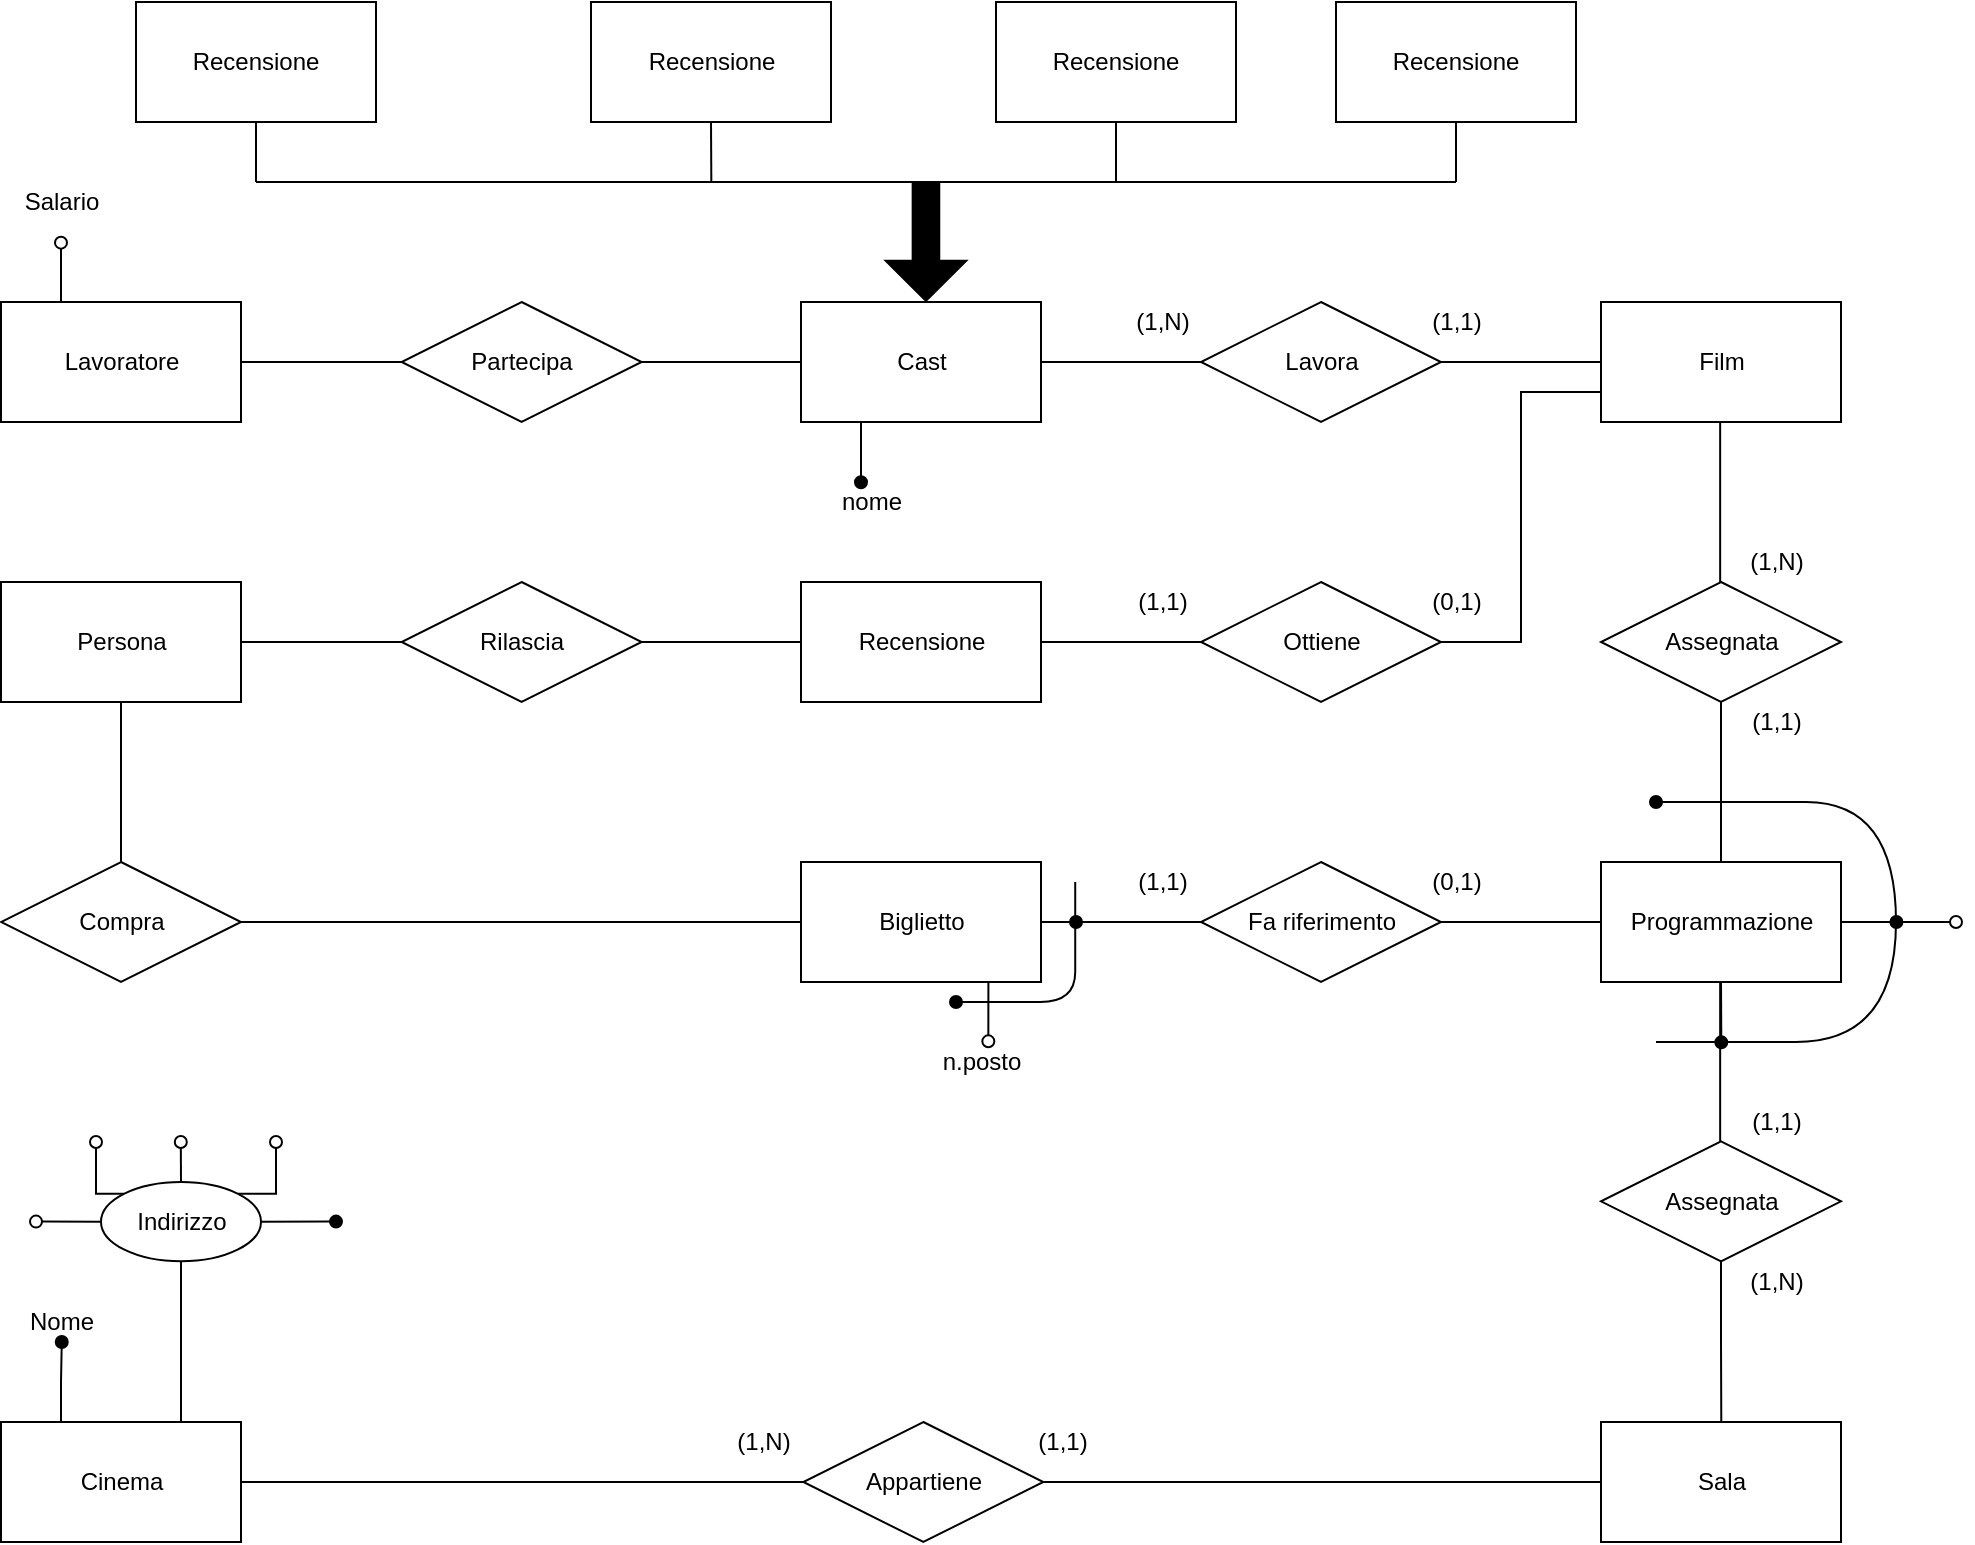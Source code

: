 <mxfile version="12.4.2" type="github" pages="1">
  <diagram id="SxVCvDRjUEHPkxnFhpnD" name="Page-1">
    <mxGraphModel dx="1177" dy="1293" grid="1" gridSize="10" guides="1" tooltips="1" connect="1" arrows="1" fold="1" page="1" pageScale="1" pageWidth="1169" pageHeight="827" math="0" shadow="0">
      <root>
        <mxCell id="0"/>
        <mxCell id="1" parent="0"/>
        <mxCell id="8wB98f5tJk7npL21OONF-5" style="edgeStyle=orthogonalEdgeStyle;rounded=0;orthogonalLoop=1;jettySize=auto;html=1;exitX=0.75;exitY=1;exitDx=0;exitDy=0;endArrow=oval;endFill=0;" parent="1" source="8wB98f5tJk7npL21OONF-1" edge="1">
          <mxGeometry relative="1" as="geometry">
            <mxPoint x="616.167" y="539.667" as="targetPoint"/>
          </mxGeometry>
        </mxCell>
        <mxCell id="8wB98f5tJk7npL21OONF-8" style="edgeStyle=orthogonalEdgeStyle;rounded=0;orthogonalLoop=1;jettySize=auto;html=1;exitX=1;exitY=0.5;exitDx=0;exitDy=0;entryX=0;entryY=0.5;entryDx=0;entryDy=0;endArrow=none;endFill=0;" parent="1" source="8wB98f5tJk7npL21OONF-1" target="8wB98f5tJk7npL21OONF-7" edge="1">
          <mxGeometry relative="1" as="geometry"/>
        </mxCell>
        <mxCell id="zS0oxWJzYQvJp2sohlHS-26" style="edgeStyle=orthogonalEdgeStyle;rounded=0;orthogonalLoop=1;jettySize=auto;html=1;exitX=1;exitY=0.5;exitDx=0;exitDy=0;startArrow=none;startFill=0;endArrow=oval;endFill=1;" parent="1" source="8wB98f5tJk7npL21OONF-1" edge="1">
          <mxGeometry relative="1" as="geometry">
            <mxPoint x="660" y="480" as="targetPoint"/>
            <Array as="points">
              <mxPoint x="660" y="480"/>
              <mxPoint x="660" y="480"/>
            </Array>
          </mxGeometry>
        </mxCell>
        <mxCell id="8wB98f5tJk7npL21OONF-1" value="Biglietto" style="rounded=0;whiteSpace=wrap;html=1;" parent="1" vertex="1">
          <mxGeometry x="522.5" y="450" width="120" height="60" as="geometry"/>
        </mxCell>
        <mxCell id="8wB98f5tJk7npL21OONF-6" value="n.posto" style="text;html=1;strokeColor=none;fillColor=none;align=center;verticalAlign=middle;whiteSpace=wrap;rounded=0;" parent="1" vertex="1">
          <mxGeometry x="592.5" y="540" width="40" height="20" as="geometry"/>
        </mxCell>
        <mxCell id="8wB98f5tJk7npL21OONF-10" style="edgeStyle=orthogonalEdgeStyle;rounded=0;orthogonalLoop=1;jettySize=auto;html=1;exitX=1;exitY=0.5;exitDx=0;exitDy=0;entryX=0;entryY=0.5;entryDx=0;entryDy=0;endArrow=none;endFill=0;" parent="1" source="8wB98f5tJk7npL21OONF-7" target="8wB98f5tJk7npL21OONF-9" edge="1">
          <mxGeometry relative="1" as="geometry"/>
        </mxCell>
        <mxCell id="8wB98f5tJk7npL21OONF-7" value="Fa riferimento" style="rhombus;whiteSpace=wrap;html=1;" parent="1" vertex="1">
          <mxGeometry x="722.5" y="450" width="120" height="60" as="geometry"/>
        </mxCell>
        <mxCell id="8wB98f5tJk7npL21OONF-11" style="edgeStyle=orthogonalEdgeStyle;rounded=0;orthogonalLoop=1;jettySize=auto;html=1;exitX=0.5;exitY=0;exitDx=0;exitDy=0;endArrow=none;endFill=0;" parent="1" source="8wB98f5tJk7npL21OONF-9" edge="1">
          <mxGeometry relative="1" as="geometry">
            <mxPoint x="982.5" y="370" as="targetPoint"/>
          </mxGeometry>
        </mxCell>
        <mxCell id="8wB98f5tJk7npL21OONF-70" style="edgeStyle=orthogonalEdgeStyle;rounded=0;orthogonalLoop=1;jettySize=auto;html=1;exitX=1;exitY=0.5;exitDx=0;exitDy=0;endArrow=oval;endFill=0;" parent="1" source="8wB98f5tJk7npL21OONF-9" edge="1">
          <mxGeometry relative="1" as="geometry">
            <mxPoint x="1100" y="480" as="targetPoint"/>
          </mxGeometry>
        </mxCell>
        <mxCell id="zS0oxWJzYQvJp2sohlHS-10" style="edgeStyle=orthogonalEdgeStyle;rounded=0;orthogonalLoop=1;jettySize=auto;html=1;exitX=1;exitY=0.5;exitDx=0;exitDy=0;endArrow=oval;endFill=1;" parent="1" source="8wB98f5tJk7npL21OONF-9" edge="1">
          <mxGeometry relative="1" as="geometry">
            <mxPoint x="1070.241" y="480.172" as="targetPoint"/>
          </mxGeometry>
        </mxCell>
        <mxCell id="zS0oxWJzYQvJp2sohlHS-11" style="edgeStyle=orthogonalEdgeStyle;rounded=0;orthogonalLoop=1;jettySize=auto;html=1;exitX=0.5;exitY=1;exitDx=0;exitDy=0;endArrow=oval;endFill=1;" parent="1" source="8wB98f5tJk7npL21OONF-9" edge="1">
          <mxGeometry relative="1" as="geometry">
            <mxPoint x="982.655" y="540.172" as="targetPoint"/>
          </mxGeometry>
        </mxCell>
        <mxCell id="8wB98f5tJk7npL21OONF-9" value="Programmazione" style="rounded=0;whiteSpace=wrap;html=1;" parent="1" vertex="1">
          <mxGeometry x="922.5" y="450" width="120" height="60" as="geometry"/>
        </mxCell>
        <mxCell id="8wB98f5tJk7npL21OONF-13" value="" style="edgeStyle=orthogonalEdgeStyle;rounded=0;orthogonalLoop=1;jettySize=auto;html=1;endArrow=none;endFill=0;exitX=0.5;exitY=1;exitDx=0;exitDy=0;" parent="1" source="8wB98f5tJk7npL21OONF-12" target="8wB98f5tJk7npL21OONF-9" edge="1">
          <mxGeometry relative="1" as="geometry"/>
        </mxCell>
        <mxCell id="8wB98f5tJk7npL21OONF-12" value="Assegnata" style="rhombus;whiteSpace=wrap;html=1;" parent="1" vertex="1">
          <mxGeometry x="922.5" y="310" width="120" height="60" as="geometry"/>
        </mxCell>
        <mxCell id="8wB98f5tJk7npL21OONF-21" style="edgeStyle=orthogonalEdgeStyle;rounded=0;orthogonalLoop=1;jettySize=auto;html=1;exitX=0;exitY=0.75;exitDx=0;exitDy=0;entryX=1;entryY=0.5;entryDx=0;entryDy=0;endArrow=none;endFill=0;" parent="1" source="8wB98f5tJk7npL21OONF-17" target="8wB98f5tJk7npL21OONF-19" edge="1">
          <mxGeometry relative="1" as="geometry"/>
        </mxCell>
        <mxCell id="8wB98f5tJk7npL21OONF-17" value="Film" style="rounded=0;whiteSpace=wrap;html=1;" parent="1" vertex="1">
          <mxGeometry x="922.5" y="170" width="120" height="60" as="geometry"/>
        </mxCell>
        <mxCell id="8wB98f5tJk7npL21OONF-29" style="edgeStyle=orthogonalEdgeStyle;rounded=0;orthogonalLoop=1;jettySize=auto;html=1;exitX=0;exitY=0.5;exitDx=0;exitDy=0;entryX=1;entryY=0.5;entryDx=0;entryDy=0;endArrow=none;endFill=0;" parent="1" source="8wB98f5tJk7npL21OONF-19" target="8wB98f5tJk7npL21OONF-27" edge="1">
          <mxGeometry relative="1" as="geometry"/>
        </mxCell>
        <mxCell id="8wB98f5tJk7npL21OONF-19" value="Ottiene" style="rhombus;whiteSpace=wrap;html=1;" parent="1" vertex="1">
          <mxGeometry x="722.5" y="310" width="120" height="60" as="geometry"/>
        </mxCell>
        <mxCell id="8wB98f5tJk7npL21OONF-24" style="edgeStyle=orthogonalEdgeStyle;rounded=0;orthogonalLoop=1;jettySize=auto;html=1;exitX=1;exitY=0.5;exitDx=0;exitDy=0;entryX=0;entryY=0.5;entryDx=0;entryDy=0;endArrow=none;endFill=0;" parent="1" source="8wB98f5tJk7npL21OONF-23" target="8wB98f5tJk7npL21OONF-17" edge="1">
          <mxGeometry relative="1" as="geometry"/>
        </mxCell>
        <mxCell id="8wB98f5tJk7npL21OONF-28" style="edgeStyle=orthogonalEdgeStyle;rounded=0;orthogonalLoop=1;jettySize=auto;html=1;exitX=0;exitY=0.5;exitDx=0;exitDy=0;entryX=1;entryY=0.5;entryDx=0;entryDy=0;endArrow=none;endFill=0;" parent="1" source="8wB98f5tJk7npL21OONF-23" target="8wB98f5tJk7npL21OONF-26" edge="1">
          <mxGeometry relative="1" as="geometry"/>
        </mxCell>
        <mxCell id="8wB98f5tJk7npL21OONF-23" value="Lavora" style="rhombus;whiteSpace=wrap;html=1;" parent="1" vertex="1">
          <mxGeometry x="722.5" y="170" width="120" height="60" as="geometry"/>
        </mxCell>
        <mxCell id="8wB98f5tJk7npL21OONF-25" value="" style="edgeStyle=orthogonalEdgeStyle;rounded=0;orthogonalLoop=1;jettySize=auto;html=1;endArrow=none;endFill=0;exitX=0.5;exitY=1;exitDx=0;exitDy=0;" parent="1" edge="1">
          <mxGeometry relative="1" as="geometry">
            <mxPoint x="982.08" y="230.333" as="sourcePoint"/>
            <mxPoint x="982.08" y="310" as="targetPoint"/>
          </mxGeometry>
        </mxCell>
        <mxCell id="8wB98f5tJk7npL21OONF-103" style="edgeStyle=orthogonalEdgeStyle;rounded=0;orthogonalLoop=1;jettySize=auto;html=1;exitX=0.25;exitY=1;exitDx=0;exitDy=0;endArrow=oval;endFill=1;" parent="1" source="8wB98f5tJk7npL21OONF-26" edge="1">
          <mxGeometry relative="1" as="geometry">
            <mxPoint x="552.5" y="260.111" as="targetPoint"/>
          </mxGeometry>
        </mxCell>
        <mxCell id="8wB98f5tJk7npL21OONF-26" value="Cast" style="rounded=0;whiteSpace=wrap;html=1;" parent="1" vertex="1">
          <mxGeometry x="522.5" y="170" width="120" height="60" as="geometry"/>
        </mxCell>
        <mxCell id="8wB98f5tJk7npL21OONF-27" value="Recensione" style="rounded=0;whiteSpace=wrap;html=1;" parent="1" vertex="1">
          <mxGeometry x="522.5" y="310" width="120" height="60" as="geometry"/>
        </mxCell>
        <mxCell id="8wB98f5tJk7npL21OONF-36" style="edgeStyle=orthogonalEdgeStyle;rounded=0;orthogonalLoop=1;jettySize=auto;html=1;exitX=1;exitY=0.5;exitDx=0;exitDy=0;entryX=0;entryY=0.5;entryDx=0;entryDy=0;endArrow=none;endFill=0;" parent="1" source="8wB98f5tJk7npL21OONF-34" target="8wB98f5tJk7npL21OONF-1" edge="1">
          <mxGeometry relative="1" as="geometry"/>
        </mxCell>
        <mxCell id="8wB98f5tJk7npL21OONF-34" value="Compra" style="rhombus;whiteSpace=wrap;html=1;" parent="1" vertex="1">
          <mxGeometry x="122.5" y="450" width="120" height="60" as="geometry"/>
        </mxCell>
        <mxCell id="8wB98f5tJk7npL21OONF-42" style="edgeStyle=orthogonalEdgeStyle;rounded=0;orthogonalLoop=1;jettySize=auto;html=1;exitX=0;exitY=0.5;exitDx=0;exitDy=0;entryX=1;entryY=0.5;entryDx=0;entryDy=0;endArrow=none;endFill=0;" parent="1" source="8wB98f5tJk7npL21OONF-43" target="8wB98f5tJk7npL21OONF-44" edge="1">
          <mxGeometry relative="1" as="geometry"/>
        </mxCell>
        <mxCell id="8wB98f5tJk7npL21OONF-68" style="edgeStyle=orthogonalEdgeStyle;rounded=0;orthogonalLoop=1;jettySize=auto;html=1;exitX=1;exitY=0.5;exitDx=0;exitDy=0;endArrow=none;endFill=0;" parent="1" source="8wB98f5tJk7npL21OONF-43" target="8wB98f5tJk7npL21OONF-27" edge="1">
          <mxGeometry relative="1" as="geometry"/>
        </mxCell>
        <mxCell id="8wB98f5tJk7npL21OONF-43" value="Rilascia" style="rhombus;whiteSpace=wrap;html=1;" parent="1" vertex="1">
          <mxGeometry x="322.81" y="310" width="120" height="60" as="geometry"/>
        </mxCell>
        <mxCell id="8wB98f5tJk7npL21OONF-46" style="edgeStyle=orthogonalEdgeStyle;rounded=0;orthogonalLoop=1;jettySize=auto;html=1;exitX=0.5;exitY=1;exitDx=0;exitDy=0;entryX=0.5;entryY=0;entryDx=0;entryDy=0;endArrow=none;endFill=0;" parent="1" source="8wB98f5tJk7npL21OONF-44" target="8wB98f5tJk7npL21OONF-34" edge="1">
          <mxGeometry relative="1" as="geometry"/>
        </mxCell>
        <mxCell id="8wB98f5tJk7npL21OONF-44" value="Persona" style="rounded=0;whiteSpace=wrap;html=1;" parent="1" vertex="1">
          <mxGeometry x="122.5" y="310" width="120" height="60" as="geometry"/>
        </mxCell>
        <mxCell id="8wB98f5tJk7npL21OONF-48" style="edgeStyle=orthogonalEdgeStyle;rounded=0;orthogonalLoop=1;jettySize=auto;html=1;exitX=0;exitY=0.5;exitDx=0;exitDy=0;entryX=1;entryY=0.5;entryDx=0;entryDy=0;endArrow=none;endFill=0;" parent="1" source="8wB98f5tJk7npL21OONF-49" target="8wB98f5tJk7npL21OONF-50" edge="1">
          <mxGeometry relative="1" as="geometry"/>
        </mxCell>
        <mxCell id="8wB98f5tJk7npL21OONF-82" style="edgeStyle=orthogonalEdgeStyle;rounded=0;orthogonalLoop=1;jettySize=auto;html=1;exitX=1;exitY=0.5;exitDx=0;exitDy=0;endArrow=none;endFill=0;" parent="1" source="8wB98f5tJk7npL21OONF-49" target="8wB98f5tJk7npL21OONF-26" edge="1">
          <mxGeometry relative="1" as="geometry"/>
        </mxCell>
        <mxCell id="8wB98f5tJk7npL21OONF-49" value="Partecipa" style="rhombus;whiteSpace=wrap;html=1;" parent="1" vertex="1">
          <mxGeometry x="322.81" y="170" width="120" height="60" as="geometry"/>
        </mxCell>
        <mxCell id="8wB98f5tJk7npL21OONF-83" style="edgeStyle=orthogonalEdgeStyle;rounded=0;orthogonalLoop=1;jettySize=auto;html=1;exitX=0.25;exitY=0;exitDx=0;exitDy=0;endArrow=oval;endFill=0;" parent="1" source="8wB98f5tJk7npL21OONF-50" edge="1">
          <mxGeometry relative="1" as="geometry">
            <mxPoint x="152.5" y="140.333" as="targetPoint"/>
          </mxGeometry>
        </mxCell>
        <mxCell id="8wB98f5tJk7npL21OONF-50" value="Lavoratore" style="rounded=0;whiteSpace=wrap;html=1;" parent="1" vertex="1">
          <mxGeometry x="122.5" y="170" width="120" height="60" as="geometry"/>
        </mxCell>
        <mxCell id="8wB98f5tJk7npL21OONF-52" value="Salario" style="text;html=1;strokeColor=none;fillColor=none;align=center;verticalAlign=middle;whiteSpace=wrap;rounded=0;" parent="1" vertex="1">
          <mxGeometry x="132.5" y="110" width="40" height="20" as="geometry"/>
        </mxCell>
        <mxCell id="8wB98f5tJk7npL21OONF-54" value="" style="edgeStyle=orthogonalEdgeStyle;rounded=0;orthogonalLoop=1;jettySize=auto;html=1;endArrow=none;endFill=0;exitX=0.5;exitY=1;exitDx=0;exitDy=0;" parent="1" source="8wB98f5tJk7npL21OONF-55" edge="1">
          <mxGeometry relative="1" as="geometry">
            <mxPoint x="982.643" y="729.67" as="targetPoint"/>
          </mxGeometry>
        </mxCell>
        <mxCell id="8wB98f5tJk7npL21OONF-55" value="Assegnata" style="rhombus;whiteSpace=wrap;html=1;" parent="1" vertex="1">
          <mxGeometry x="922.5" y="589.67" width="120" height="60" as="geometry"/>
        </mxCell>
        <mxCell id="8wB98f5tJk7npL21OONF-56" value="" style="edgeStyle=orthogonalEdgeStyle;rounded=0;orthogonalLoop=1;jettySize=auto;html=1;endArrow=none;endFill=0;exitX=0.5;exitY=1;exitDx=0;exitDy=0;" parent="1" edge="1">
          <mxGeometry relative="1" as="geometry">
            <mxPoint x="982.08" y="510.003" as="sourcePoint"/>
            <mxPoint x="982.08" y="589.67" as="targetPoint"/>
          </mxGeometry>
        </mxCell>
        <mxCell id="8wB98f5tJk7npL21OONF-57" value="Sala" style="rounded=0;whiteSpace=wrap;html=1;" parent="1" vertex="1">
          <mxGeometry x="922.5" y="730" width="120" height="60" as="geometry"/>
        </mxCell>
        <mxCell id="8wB98f5tJk7npL21OONF-58" style="edgeStyle=orthogonalEdgeStyle;rounded=0;orthogonalLoop=1;jettySize=auto;html=1;exitX=1;exitY=0.5;exitDx=0;exitDy=0;entryX=0;entryY=0.5;entryDx=0;entryDy=0;endArrow=none;endFill=0;" parent="1" source="8wB98f5tJk7npL21OONF-61" target="8wB98f5tJk7npL21OONF-60" edge="1">
          <mxGeometry relative="1" as="geometry">
            <mxPoint x="443.474" y="759.529" as="sourcePoint"/>
          </mxGeometry>
        </mxCell>
        <mxCell id="8wB98f5tJk7npL21OONF-59" style="edgeStyle=orthogonalEdgeStyle;rounded=0;orthogonalLoop=1;jettySize=auto;html=1;exitX=1;exitY=0.5;exitDx=0;exitDy=0;entryX=0;entryY=0.5;entryDx=0;entryDy=0;endArrow=none;endFill=0;" parent="1" source="8wB98f5tJk7npL21OONF-60" target="8wB98f5tJk7npL21OONF-57" edge="1">
          <mxGeometry relative="1" as="geometry">
            <mxPoint x="723.474" y="759.529" as="targetPoint"/>
          </mxGeometry>
        </mxCell>
        <mxCell id="8wB98f5tJk7npL21OONF-60" value="Appartiene" style="rhombus;whiteSpace=wrap;html=1;" parent="1" vertex="1">
          <mxGeometry x="523.68" y="730" width="120" height="60" as="geometry"/>
        </mxCell>
        <mxCell id="8wB98f5tJk7npL21OONF-62" style="edgeStyle=orthogonalEdgeStyle;rounded=0;orthogonalLoop=1;jettySize=auto;html=1;exitX=0.25;exitY=0;exitDx=0;exitDy=0;endArrow=oval;endFill=1;" parent="1" source="8wB98f5tJk7npL21OONF-61" edge="1">
          <mxGeometry relative="1" as="geometry">
            <mxPoint x="152.882" y="690.0" as="targetPoint"/>
          </mxGeometry>
        </mxCell>
        <mxCell id="8wB98f5tJk7npL21OONF-67" style="edgeStyle=orthogonalEdgeStyle;rounded=0;orthogonalLoop=1;jettySize=auto;html=1;exitX=0.75;exitY=0;exitDx=0;exitDy=0;entryX=0.5;entryY=1;entryDx=0;entryDy=0;endArrow=none;endFill=0;" parent="1" source="8wB98f5tJk7npL21OONF-61" target="8wB98f5tJk7npL21OONF-65" edge="1">
          <mxGeometry relative="1" as="geometry"/>
        </mxCell>
        <mxCell id="8wB98f5tJk7npL21OONF-61" value="Cinema" style="rounded=0;whiteSpace=wrap;html=1;" parent="1" vertex="1">
          <mxGeometry x="122.5" y="730" width="120" height="60" as="geometry"/>
        </mxCell>
        <mxCell id="8wB98f5tJk7npL21OONF-63" value="Nome" style="text;html=1;strokeColor=none;fillColor=none;align=center;verticalAlign=middle;whiteSpace=wrap;rounded=0;" parent="1" vertex="1">
          <mxGeometry x="132.5" y="670" width="40" height="20" as="geometry"/>
        </mxCell>
        <mxCell id="zS0oxWJzYQvJp2sohlHS-1" style="edgeStyle=orthogonalEdgeStyle;rounded=0;orthogonalLoop=1;jettySize=auto;html=1;exitX=0;exitY=0.5;exitDx=0;exitDy=0;endArrow=oval;endFill=0;" parent="1" source="8wB98f5tJk7npL21OONF-65" edge="1">
          <mxGeometry relative="1" as="geometry">
            <mxPoint x="140" y="630" as="targetPoint"/>
          </mxGeometry>
        </mxCell>
        <mxCell id="zS0oxWJzYQvJp2sohlHS-2" style="edgeStyle=orthogonalEdgeStyle;rounded=0;orthogonalLoop=1;jettySize=auto;html=1;exitX=0;exitY=0;exitDx=0;exitDy=0;endArrow=oval;endFill=0;" parent="1" source="8wB98f5tJk7npL21OONF-65" edge="1">
          <mxGeometry relative="1" as="geometry">
            <mxPoint x="170" y="590" as="targetPoint"/>
          </mxGeometry>
        </mxCell>
        <mxCell id="zS0oxWJzYQvJp2sohlHS-3" style="edgeStyle=orthogonalEdgeStyle;rounded=0;orthogonalLoop=1;jettySize=auto;html=1;exitX=0.5;exitY=0;exitDx=0;exitDy=0;endArrow=oval;endFill=0;" parent="1" source="8wB98f5tJk7npL21OONF-65" edge="1">
          <mxGeometry relative="1" as="geometry">
            <mxPoint x="212.4" y="590" as="targetPoint"/>
          </mxGeometry>
        </mxCell>
        <mxCell id="zS0oxWJzYQvJp2sohlHS-4" style="edgeStyle=orthogonalEdgeStyle;rounded=0;orthogonalLoop=1;jettySize=auto;html=1;exitX=1;exitY=0;exitDx=0;exitDy=0;endArrow=oval;endFill=0;" parent="1" source="8wB98f5tJk7npL21OONF-65" edge="1">
          <mxGeometry relative="1" as="geometry">
            <mxPoint x="260" y="590" as="targetPoint"/>
          </mxGeometry>
        </mxCell>
        <mxCell id="zS0oxWJzYQvJp2sohlHS-5" style="edgeStyle=orthogonalEdgeStyle;rounded=0;orthogonalLoop=1;jettySize=auto;html=1;exitX=1;exitY=0.5;exitDx=0;exitDy=0;endArrow=oval;endFill=1;" parent="1" source="8wB98f5tJk7npL21OONF-65" edge="1">
          <mxGeometry relative="1" as="geometry">
            <mxPoint x="290" y="630" as="targetPoint"/>
          </mxGeometry>
        </mxCell>
        <mxCell id="8wB98f5tJk7npL21OONF-65" value="Indirizzo" style="ellipse;whiteSpace=wrap;html=1;" parent="1" vertex="1">
          <mxGeometry x="172.5" y="610" width="80" height="39.67" as="geometry"/>
        </mxCell>
        <mxCell id="8wB98f5tJk7npL21OONF-85" value="" style="html=1;shadow=0;dashed=0;align=center;verticalAlign=middle;shape=mxgraph.arrows2.arrow;dy=0.67;dx=20;notch=0;strokeWidth=1;rotation=90;labelBackgroundColor=none;gradientColor=none;fillColor=#000000;" parent="1" vertex="1">
          <mxGeometry x="555.35" y="119.6" width="59.26" height="40.3" as="geometry"/>
        </mxCell>
        <mxCell id="8wB98f5tJk7npL21OONF-97" style="edgeStyle=orthogonalEdgeStyle;rounded=0;orthogonalLoop=1;jettySize=auto;html=1;exitX=0.5;exitY=1;exitDx=0;exitDy=0;endArrow=none;endFill=0;" parent="1" source="8wB98f5tJk7npL21OONF-86" edge="1">
          <mxGeometry relative="1" as="geometry">
            <mxPoint x="850" y="110" as="targetPoint"/>
          </mxGeometry>
        </mxCell>
        <mxCell id="8wB98f5tJk7npL21OONF-86" value="Recensione" style="rounded=0;whiteSpace=wrap;html=1;" parent="1" vertex="1">
          <mxGeometry x="790" y="20" width="120" height="60" as="geometry"/>
        </mxCell>
        <mxCell id="8wB98f5tJk7npL21OONF-98" style="edgeStyle=orthogonalEdgeStyle;rounded=0;orthogonalLoop=1;jettySize=auto;html=1;exitX=0.5;exitY=1;exitDx=0;exitDy=0;endArrow=none;endFill=0;" parent="1" source="8wB98f5tJk7npL21OONF-87" edge="1">
          <mxGeometry relative="1" as="geometry">
            <mxPoint x="680" y="110" as="targetPoint"/>
          </mxGeometry>
        </mxCell>
        <mxCell id="8wB98f5tJk7npL21OONF-87" value="Recensione" style="rounded=0;whiteSpace=wrap;html=1;" parent="1" vertex="1">
          <mxGeometry x="620" y="20" width="120" height="60" as="geometry"/>
        </mxCell>
        <mxCell id="8wB98f5tJk7npL21OONF-99" style="edgeStyle=orthogonalEdgeStyle;rounded=0;orthogonalLoop=1;jettySize=auto;html=1;exitX=0.5;exitY=1;exitDx=0;exitDy=0;endArrow=none;endFill=0;" parent="1" source="8wB98f5tJk7npL21OONF-88" edge="1">
          <mxGeometry relative="1" as="geometry">
            <mxPoint x="477.667" y="110" as="targetPoint"/>
          </mxGeometry>
        </mxCell>
        <mxCell id="8wB98f5tJk7npL21OONF-88" value="Recensione" style="rounded=0;whiteSpace=wrap;html=1;" parent="1" vertex="1">
          <mxGeometry x="417.5" y="20" width="120" height="60" as="geometry"/>
        </mxCell>
        <mxCell id="8wB98f5tJk7npL21OONF-100" style="edgeStyle=orthogonalEdgeStyle;rounded=0;orthogonalLoop=1;jettySize=auto;html=1;exitX=0.5;exitY=1;exitDx=0;exitDy=0;endArrow=none;endFill=0;" parent="1" source="8wB98f5tJk7npL21OONF-89" edge="1">
          <mxGeometry relative="1" as="geometry">
            <mxPoint x="250" y="110" as="targetPoint"/>
          </mxGeometry>
        </mxCell>
        <mxCell id="8wB98f5tJk7npL21OONF-89" value="Recensione" style="rounded=0;whiteSpace=wrap;html=1;" parent="1" vertex="1">
          <mxGeometry x="190" y="20" width="120" height="60" as="geometry"/>
        </mxCell>
        <mxCell id="8wB98f5tJk7npL21OONF-95" value="" style="endArrow=none;html=1;" parent="1" edge="1">
          <mxGeometry width="50" height="50" relative="1" as="geometry">
            <mxPoint x="250" y="110" as="sourcePoint"/>
            <mxPoint x="850" y="110" as="targetPoint"/>
          </mxGeometry>
        </mxCell>
        <mxCell id="8wB98f5tJk7npL21OONF-104" value="nome" style="text;html=1;strokeColor=none;fillColor=none;align=center;verticalAlign=middle;whiteSpace=wrap;rounded=0;" parent="1" vertex="1">
          <mxGeometry x="537.5" y="260" width="40" height="20" as="geometry"/>
        </mxCell>
        <mxCell id="zS0oxWJzYQvJp2sohlHS-6" value="(1,N)" style="text;html=1;strokeColor=none;fillColor=none;align=center;verticalAlign=middle;whiteSpace=wrap;rounded=0;" parent="1" vertex="1">
          <mxGeometry x="483.68" y="730" width="40" height="20" as="geometry"/>
        </mxCell>
        <mxCell id="zS0oxWJzYQvJp2sohlHS-7" value="(1,1)" style="text;html=1;align=center;verticalAlign=middle;resizable=0;points=[];;autosize=1;" parent="1" vertex="1">
          <mxGeometry x="632.5" y="730" width="40" height="20" as="geometry"/>
        </mxCell>
        <mxCell id="zS0oxWJzYQvJp2sohlHS-9" value="" style="curved=1;endArrow=oval;html=1;endFill=1;" parent="1" edge="1">
          <mxGeometry width="50" height="50" relative="1" as="geometry">
            <mxPoint x="950" y="540" as="sourcePoint"/>
            <mxPoint x="950" y="420" as="targetPoint"/>
            <Array as="points">
              <mxPoint x="970" y="540"/>
              <mxPoint x="1070" y="540"/>
              <mxPoint x="1070" y="420"/>
              <mxPoint x="980" y="420"/>
            </Array>
          </mxGeometry>
        </mxCell>
        <mxCell id="zS0oxWJzYQvJp2sohlHS-12" value="(1,1)" style="text;html=1;align=center;verticalAlign=middle;resizable=0;points=[];;autosize=1;" parent="1" vertex="1">
          <mxGeometry x="990" y="569.67" width="40" height="20" as="geometry"/>
        </mxCell>
        <mxCell id="zS0oxWJzYQvJp2sohlHS-13" value="(1,N)" style="text;html=1;align=center;verticalAlign=middle;resizable=0;points=[];;autosize=1;" parent="1" vertex="1">
          <mxGeometry x="990" y="650" width="40" height="20" as="geometry"/>
        </mxCell>
        <mxCell id="zS0oxWJzYQvJp2sohlHS-15" value="(1,N)" style="text;html=1;align=center;verticalAlign=middle;resizable=0;points=[];;autosize=1;" parent="1" vertex="1">
          <mxGeometry x="990" y="289.84" width="40" height="20" as="geometry"/>
        </mxCell>
        <mxCell id="zS0oxWJzYQvJp2sohlHS-16" value="(1,1)" style="text;html=1;align=center;verticalAlign=middle;resizable=0;points=[];;autosize=1;" parent="1" vertex="1">
          <mxGeometry x="990" y="370.17" width="40" height="20" as="geometry"/>
        </mxCell>
        <mxCell id="zS0oxWJzYQvJp2sohlHS-17" value="(1,N)" style="text;html=1;align=center;verticalAlign=middle;resizable=0;points=[];;autosize=1;" parent="1" vertex="1">
          <mxGeometry x="682.5" y="170.0" width="40" height="20" as="geometry"/>
        </mxCell>
        <mxCell id="zS0oxWJzYQvJp2sohlHS-18" value="(1,1)" style="text;html=1;align=center;verticalAlign=middle;resizable=0;points=[];;autosize=1;" parent="1" vertex="1">
          <mxGeometry x="830" y="170.0" width="40" height="20" as="geometry"/>
        </mxCell>
        <mxCell id="zS0oxWJzYQvJp2sohlHS-19" value="(1,1)" style="text;html=1;align=center;verticalAlign=middle;resizable=0;points=[];;autosize=1;" parent="1" vertex="1">
          <mxGeometry x="682.5" y="310" width="40" height="20" as="geometry"/>
        </mxCell>
        <mxCell id="zS0oxWJzYQvJp2sohlHS-20" value="(0,1)" style="text;html=1;align=center;verticalAlign=middle;resizable=0;points=[];;autosize=1;" parent="1" vertex="1">
          <mxGeometry x="830" y="310" width="40" height="20" as="geometry"/>
        </mxCell>
        <mxCell id="zS0oxWJzYQvJp2sohlHS-21" value="(1,1)" style="text;html=1;align=center;verticalAlign=middle;resizable=0;points=[];;autosize=1;" parent="1" vertex="1">
          <mxGeometry x="682.5" y="450" width="40" height="20" as="geometry"/>
        </mxCell>
        <mxCell id="zS0oxWJzYQvJp2sohlHS-22" value="(0,1)" style="text;html=1;align=center;verticalAlign=middle;resizable=0;points=[];;autosize=1;" parent="1" vertex="1">
          <mxGeometry x="830" y="450" width="40" height="20" as="geometry"/>
        </mxCell>
        <mxCell id="zS0oxWJzYQvJp2sohlHS-24" value="" style="curved=1;endArrow=none;html=1;endFill=0;startArrow=oval;startFill=1;" parent="1" edge="1">
          <mxGeometry width="50" height="50" relative="1" as="geometry">
            <mxPoint x="600" y="520" as="sourcePoint"/>
            <mxPoint x="659.61" y="460" as="targetPoint"/>
            <Array as="points">
              <mxPoint x="624.61" y="520"/>
              <mxPoint x="659.61" y="520"/>
              <mxPoint x="659.61" y="490"/>
              <mxPoint x="659.61" y="510"/>
            </Array>
          </mxGeometry>
        </mxCell>
      </root>
    </mxGraphModel>
  </diagram>
</mxfile>
